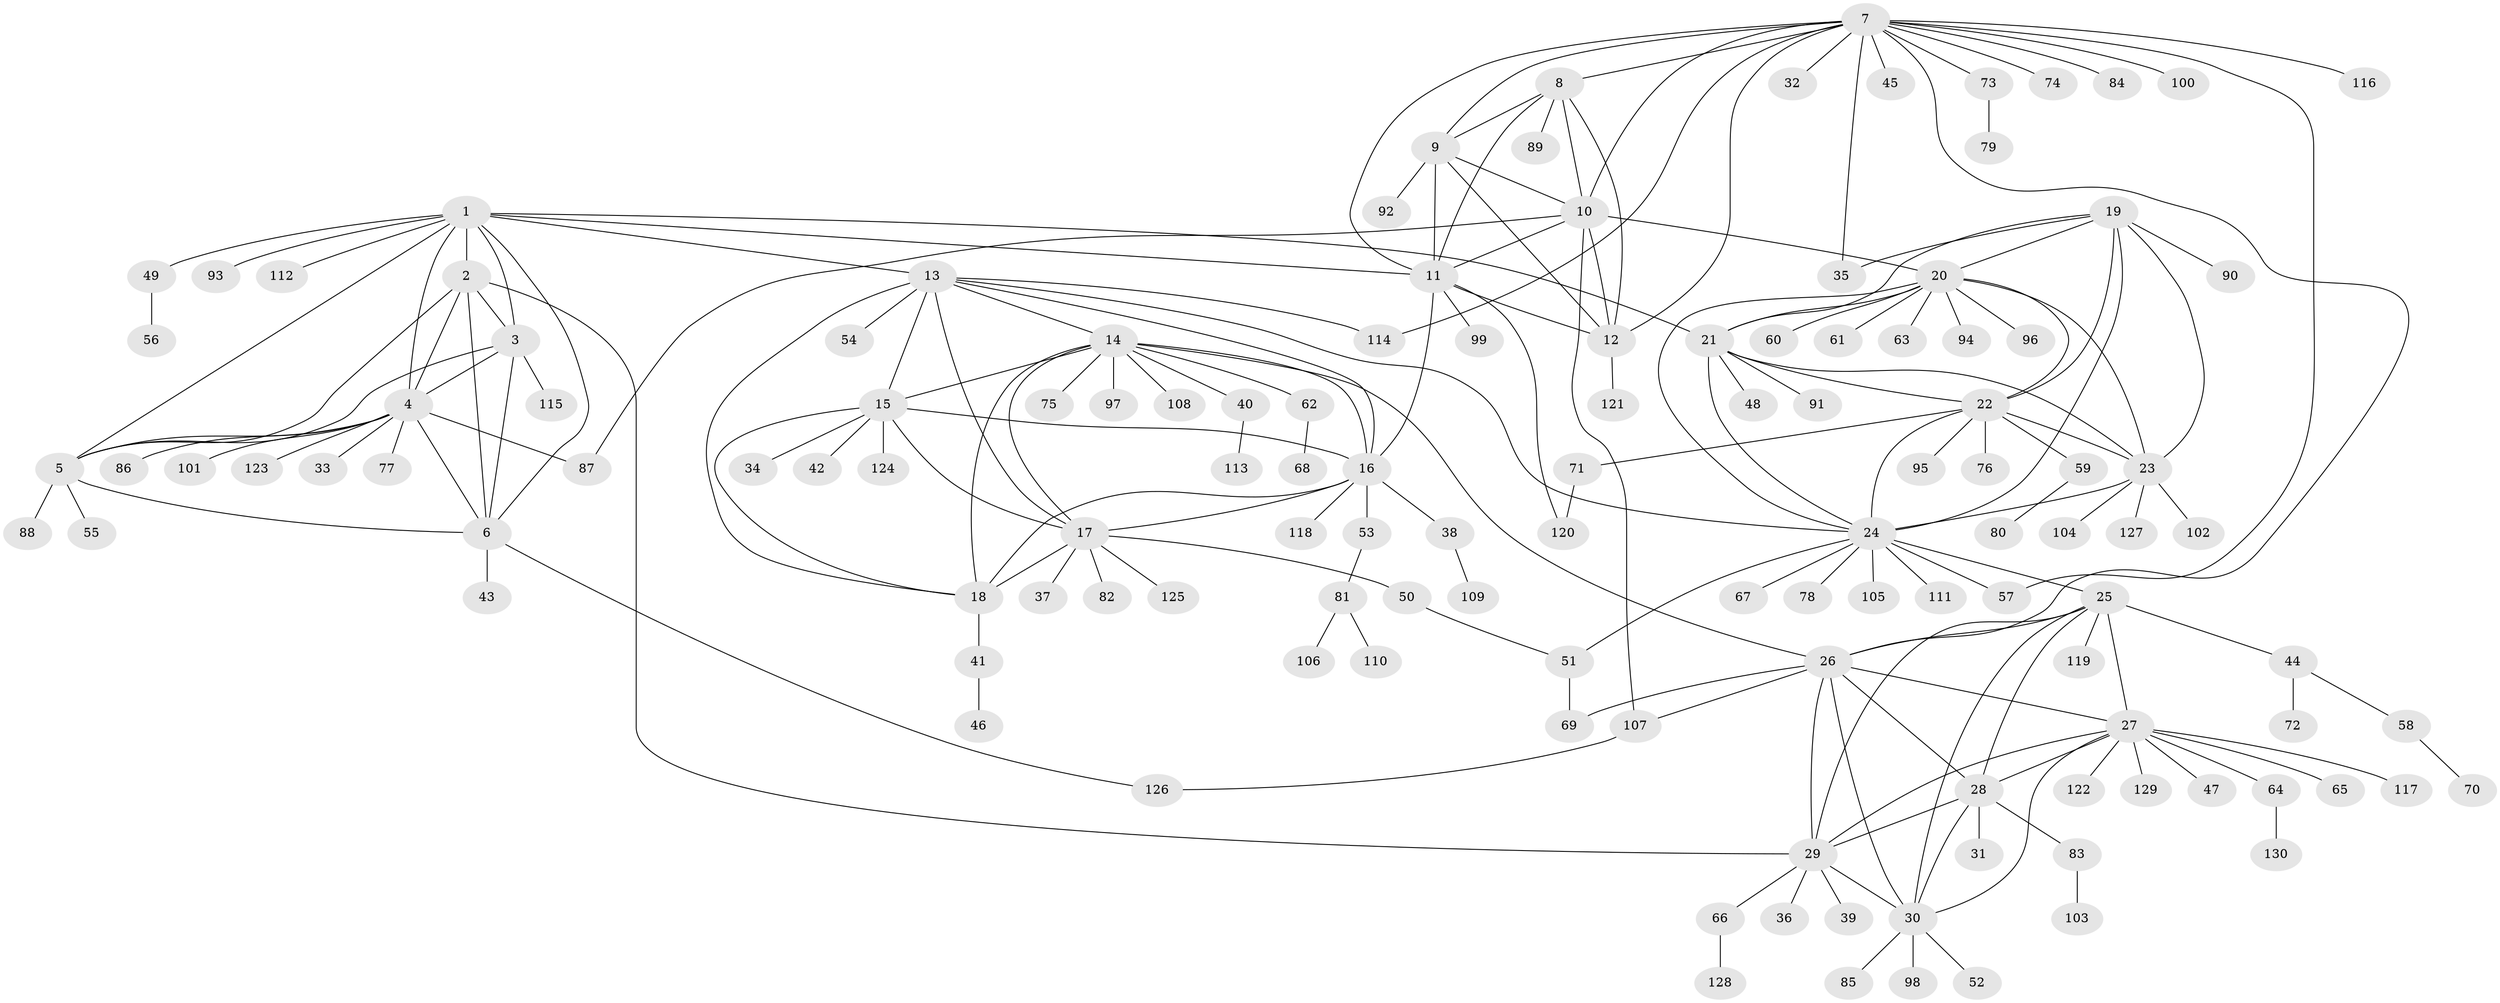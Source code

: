 // Generated by graph-tools (version 1.1) at 2025/02/03/09/25 03:02:41]
// undirected, 130 vertices, 194 edges
graph export_dot {
graph [start="1"]
  node [color=gray90,style=filled];
  1;
  2;
  3;
  4;
  5;
  6;
  7;
  8;
  9;
  10;
  11;
  12;
  13;
  14;
  15;
  16;
  17;
  18;
  19;
  20;
  21;
  22;
  23;
  24;
  25;
  26;
  27;
  28;
  29;
  30;
  31;
  32;
  33;
  34;
  35;
  36;
  37;
  38;
  39;
  40;
  41;
  42;
  43;
  44;
  45;
  46;
  47;
  48;
  49;
  50;
  51;
  52;
  53;
  54;
  55;
  56;
  57;
  58;
  59;
  60;
  61;
  62;
  63;
  64;
  65;
  66;
  67;
  68;
  69;
  70;
  71;
  72;
  73;
  74;
  75;
  76;
  77;
  78;
  79;
  80;
  81;
  82;
  83;
  84;
  85;
  86;
  87;
  88;
  89;
  90;
  91;
  92;
  93;
  94;
  95;
  96;
  97;
  98;
  99;
  100;
  101;
  102;
  103;
  104;
  105;
  106;
  107;
  108;
  109;
  110;
  111;
  112;
  113;
  114;
  115;
  116;
  117;
  118;
  119;
  120;
  121;
  122;
  123;
  124;
  125;
  126;
  127;
  128;
  129;
  130;
  1 -- 2;
  1 -- 3;
  1 -- 4;
  1 -- 5;
  1 -- 6;
  1 -- 11;
  1 -- 13;
  1 -- 21;
  1 -- 49;
  1 -- 93;
  1 -- 112;
  2 -- 3;
  2 -- 4;
  2 -- 5;
  2 -- 6;
  2 -- 29;
  3 -- 4;
  3 -- 5;
  3 -- 6;
  3 -- 115;
  4 -- 5;
  4 -- 6;
  4 -- 33;
  4 -- 77;
  4 -- 86;
  4 -- 87;
  4 -- 101;
  4 -- 123;
  5 -- 6;
  5 -- 55;
  5 -- 88;
  6 -- 43;
  6 -- 126;
  7 -- 8;
  7 -- 9;
  7 -- 10;
  7 -- 11;
  7 -- 12;
  7 -- 26;
  7 -- 32;
  7 -- 35;
  7 -- 45;
  7 -- 57;
  7 -- 73;
  7 -- 74;
  7 -- 84;
  7 -- 100;
  7 -- 114;
  7 -- 116;
  8 -- 9;
  8 -- 10;
  8 -- 11;
  8 -- 12;
  8 -- 89;
  9 -- 10;
  9 -- 11;
  9 -- 12;
  9 -- 92;
  10 -- 11;
  10 -- 12;
  10 -- 20;
  10 -- 87;
  10 -- 107;
  11 -- 12;
  11 -- 16;
  11 -- 99;
  11 -- 120;
  12 -- 121;
  13 -- 14;
  13 -- 15;
  13 -- 16;
  13 -- 17;
  13 -- 18;
  13 -- 24;
  13 -- 54;
  13 -- 114;
  14 -- 15;
  14 -- 16;
  14 -- 17;
  14 -- 18;
  14 -- 26;
  14 -- 40;
  14 -- 62;
  14 -- 75;
  14 -- 97;
  14 -- 108;
  15 -- 16;
  15 -- 17;
  15 -- 18;
  15 -- 34;
  15 -- 42;
  15 -- 124;
  16 -- 17;
  16 -- 18;
  16 -- 38;
  16 -- 53;
  16 -- 118;
  17 -- 18;
  17 -- 37;
  17 -- 50;
  17 -- 82;
  17 -- 125;
  18 -- 41;
  19 -- 20;
  19 -- 21;
  19 -- 22;
  19 -- 23;
  19 -- 24;
  19 -- 35;
  19 -- 90;
  20 -- 21;
  20 -- 22;
  20 -- 23;
  20 -- 24;
  20 -- 60;
  20 -- 61;
  20 -- 63;
  20 -- 94;
  20 -- 96;
  21 -- 22;
  21 -- 23;
  21 -- 24;
  21 -- 48;
  21 -- 91;
  22 -- 23;
  22 -- 24;
  22 -- 59;
  22 -- 71;
  22 -- 76;
  22 -- 95;
  23 -- 24;
  23 -- 102;
  23 -- 104;
  23 -- 127;
  24 -- 25;
  24 -- 51;
  24 -- 57;
  24 -- 67;
  24 -- 78;
  24 -- 105;
  24 -- 111;
  25 -- 26;
  25 -- 27;
  25 -- 28;
  25 -- 29;
  25 -- 30;
  25 -- 44;
  25 -- 119;
  26 -- 27;
  26 -- 28;
  26 -- 29;
  26 -- 30;
  26 -- 69;
  26 -- 107;
  27 -- 28;
  27 -- 29;
  27 -- 30;
  27 -- 47;
  27 -- 64;
  27 -- 65;
  27 -- 117;
  27 -- 122;
  27 -- 129;
  28 -- 29;
  28 -- 30;
  28 -- 31;
  28 -- 83;
  29 -- 30;
  29 -- 36;
  29 -- 39;
  29 -- 66;
  30 -- 52;
  30 -- 85;
  30 -- 98;
  38 -- 109;
  40 -- 113;
  41 -- 46;
  44 -- 58;
  44 -- 72;
  49 -- 56;
  50 -- 51;
  51 -- 69;
  53 -- 81;
  58 -- 70;
  59 -- 80;
  62 -- 68;
  64 -- 130;
  66 -- 128;
  71 -- 120;
  73 -- 79;
  81 -- 106;
  81 -- 110;
  83 -- 103;
  107 -- 126;
}
